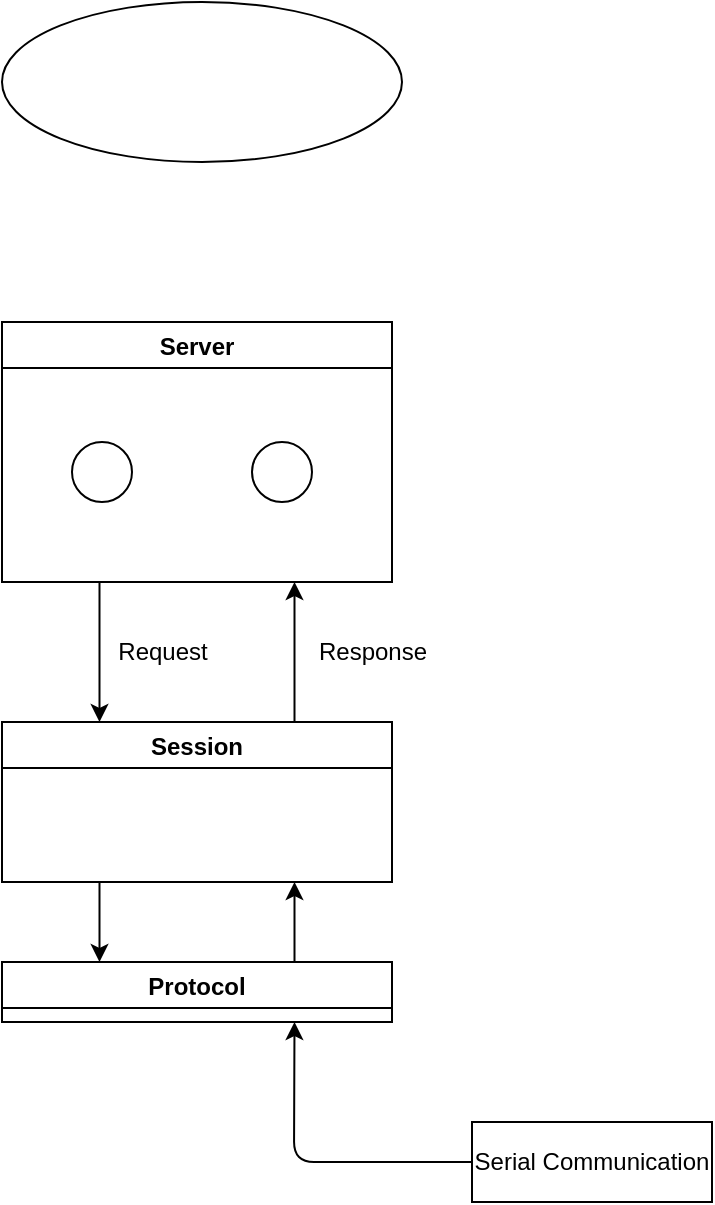<mxfile>
    <diagram id="4uYaSzkKyJRc95xFkd96" name="Page-1">
        <mxGraphModel dx="1456" dy="720" grid="1" gridSize="10" guides="1" tooltips="1" connect="1" arrows="1" fold="1" page="1" pageScale="1" pageWidth="850" pageHeight="1100" math="0" shadow="0">
            <root>
                <mxCell id="0"/>
                <mxCell id="1" parent="0"/>
                <mxCell id="2" value="" style="ellipse;whiteSpace=wrap;html=1;" vertex="1" parent="1">
                    <mxGeometry x="325" y="40" width="200" height="80" as="geometry"/>
                </mxCell>
                <mxCell id="7" style="edgeStyle=none;html=1;exitX=0.25;exitY=1;exitDx=0;exitDy=0;entryX=0.25;entryY=0;entryDx=0;entryDy=0;" edge="1" parent="1" source="3" target="6">
                    <mxGeometry relative="1" as="geometry"/>
                </mxCell>
                <mxCell id="3" value="Server" style="swimlane;" vertex="1" parent="1">
                    <mxGeometry x="325" y="200" width="195" height="130" as="geometry"/>
                </mxCell>
                <mxCell id="4" value="" style="ellipse;whiteSpace=wrap;html=1;aspect=fixed;" vertex="1" parent="3">
                    <mxGeometry x="35" y="60" width="30" height="30" as="geometry"/>
                </mxCell>
                <mxCell id="5" value="" style="ellipse;whiteSpace=wrap;html=1;aspect=fixed;" vertex="1" parent="3">
                    <mxGeometry x="125" y="60" width="30" height="30" as="geometry"/>
                </mxCell>
                <mxCell id="8" style="edgeStyle=none;html=1;exitX=0.75;exitY=0;exitDx=0;exitDy=0;entryX=0.75;entryY=1;entryDx=0;entryDy=0;" edge="1" parent="1" source="6" target="3">
                    <mxGeometry relative="1" as="geometry"/>
                </mxCell>
                <mxCell id="13" style="edgeStyle=none;html=1;exitX=0.25;exitY=1;exitDx=0;exitDy=0;entryX=0.25;entryY=0;entryDx=0;entryDy=0;" edge="1" parent="1" source="6" target="11">
                    <mxGeometry relative="1" as="geometry"/>
                </mxCell>
                <mxCell id="6" value="Session" style="swimlane;" vertex="1" parent="1">
                    <mxGeometry x="325" y="400" width="195" height="80" as="geometry"/>
                </mxCell>
                <mxCell id="9" value="Request" style="text;html=1;align=center;verticalAlign=middle;resizable=0;points=[];autosize=1;strokeColor=none;fillColor=none;" vertex="1" parent="1">
                    <mxGeometry x="370" y="350" width="70" height="30" as="geometry"/>
                </mxCell>
                <mxCell id="10" value="Response" style="text;html=1;align=center;verticalAlign=middle;resizable=0;points=[];autosize=1;strokeColor=none;fillColor=none;" vertex="1" parent="1">
                    <mxGeometry x="470" y="350" width="80" height="30" as="geometry"/>
                </mxCell>
                <mxCell id="12" style="edgeStyle=none;html=1;exitX=0.75;exitY=0;exitDx=0;exitDy=0;entryX=0.75;entryY=1;entryDx=0;entryDy=0;" edge="1" parent="1" source="11" target="6">
                    <mxGeometry relative="1" as="geometry"/>
                </mxCell>
                <mxCell id="11" value="Protocol" style="swimlane;" vertex="1" collapsed="1" parent="1">
                    <mxGeometry x="325" y="520" width="195" height="30" as="geometry">
                        <mxRectangle x="325" y="520" width="200" height="80" as="alternateBounds"/>
                    </mxGeometry>
                </mxCell>
                <mxCell id="15" style="edgeStyle=none;html=1;exitX=0;exitY=0.5;exitDx=0;exitDy=0;entryX=0.75;entryY=1;entryDx=0;entryDy=0;" edge="1" parent="1" source="14" target="11">
                    <mxGeometry relative="1" as="geometry">
                        <Array as="points">
                            <mxPoint x="471" y="620"/>
                        </Array>
                    </mxGeometry>
                </mxCell>
                <mxCell id="14" value="Serial Communication" style="rounded=0;whiteSpace=wrap;html=1;" vertex="1" parent="1">
                    <mxGeometry x="560" y="600" width="120" height="40" as="geometry"/>
                </mxCell>
            </root>
        </mxGraphModel>
    </diagram>
</mxfile>